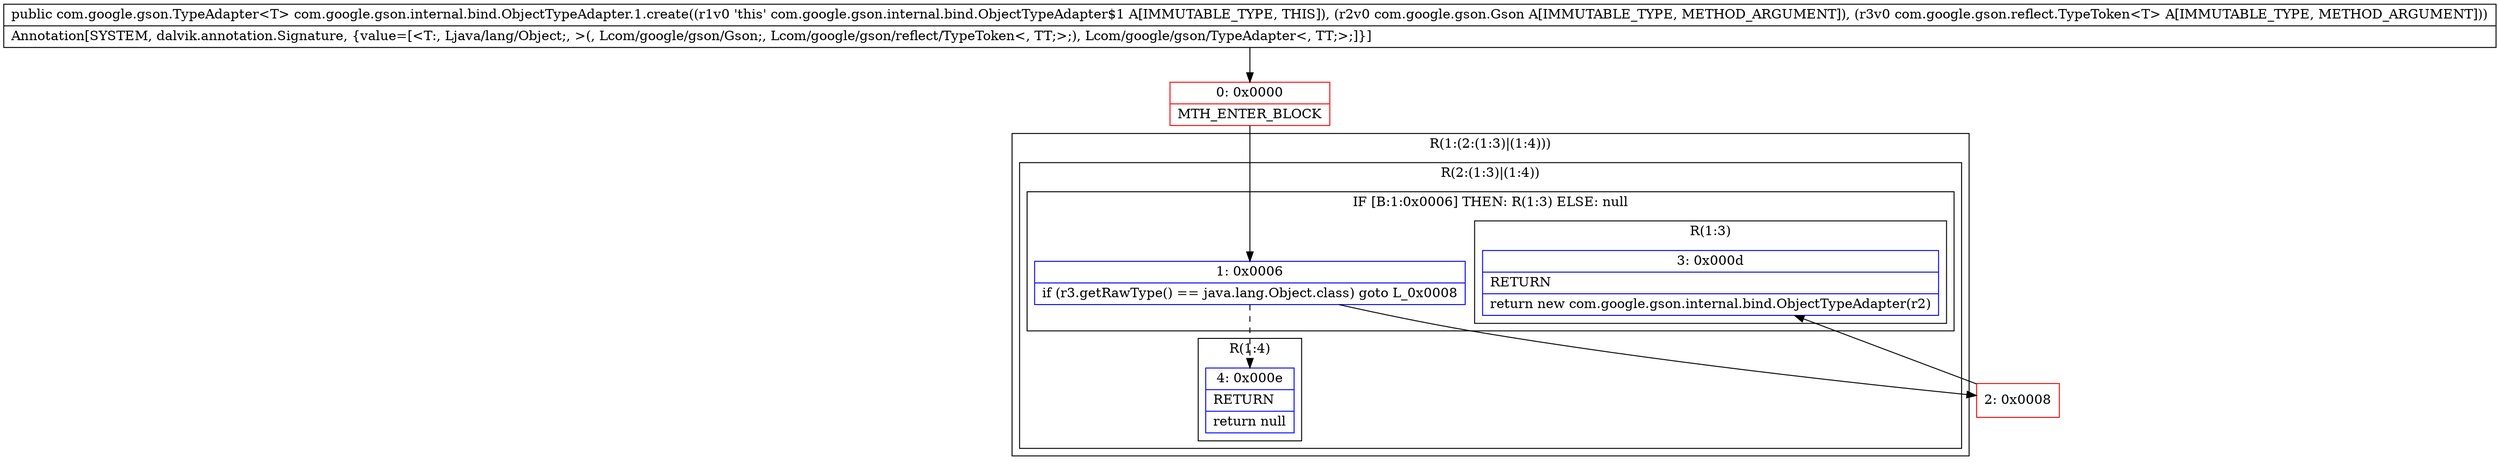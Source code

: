 digraph "CFG forcom.google.gson.internal.bind.ObjectTypeAdapter.1.create(Lcom\/google\/gson\/Gson;Lcom\/google\/gson\/reflect\/TypeToken;)Lcom\/google\/gson\/TypeAdapter;" {
subgraph cluster_Region_1276240357 {
label = "R(1:(2:(1:3)|(1:4)))";
node [shape=record,color=blue];
subgraph cluster_Region_1864616188 {
label = "R(2:(1:3)|(1:4))";
node [shape=record,color=blue];
subgraph cluster_IfRegion_1936916659 {
label = "IF [B:1:0x0006] THEN: R(1:3) ELSE: null";
node [shape=record,color=blue];
Node_1 [shape=record,label="{1\:\ 0x0006|if (r3.getRawType() == java.lang.Object.class) goto L_0x0008\l}"];
subgraph cluster_Region_1344282157 {
label = "R(1:3)";
node [shape=record,color=blue];
Node_3 [shape=record,label="{3\:\ 0x000d|RETURN\l|return new com.google.gson.internal.bind.ObjectTypeAdapter(r2)\l}"];
}
}
subgraph cluster_Region_327013125 {
label = "R(1:4)";
node [shape=record,color=blue];
Node_4 [shape=record,label="{4\:\ 0x000e|RETURN\l|return null\l}"];
}
}
}
Node_0 [shape=record,color=red,label="{0\:\ 0x0000|MTH_ENTER_BLOCK\l}"];
Node_2 [shape=record,color=red,label="{2\:\ 0x0008}"];
MethodNode[shape=record,label="{public com.google.gson.TypeAdapter\<T\> com.google.gson.internal.bind.ObjectTypeAdapter.1.create((r1v0 'this' com.google.gson.internal.bind.ObjectTypeAdapter$1 A[IMMUTABLE_TYPE, THIS]), (r2v0 com.google.gson.Gson A[IMMUTABLE_TYPE, METHOD_ARGUMENT]), (r3v0 com.google.gson.reflect.TypeToken\<T\> A[IMMUTABLE_TYPE, METHOD_ARGUMENT]))  | Annotation[SYSTEM, dalvik.annotation.Signature, \{value=[\<T:, Ljava\/lang\/Object;, \>(, Lcom\/google\/gson\/Gson;, Lcom\/google\/gson\/reflect\/TypeToken\<, TT;\>;), Lcom\/google\/gson\/TypeAdapter\<, TT;\>;]\}]\l}"];
MethodNode -> Node_0;
Node_1 -> Node_2;
Node_1 -> Node_4[style=dashed];
Node_0 -> Node_1;
Node_2 -> Node_3;
}

